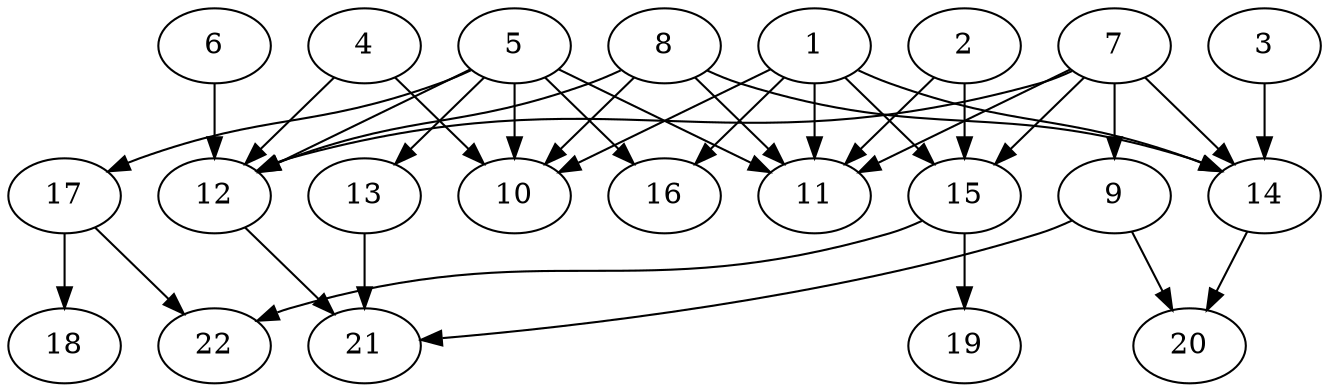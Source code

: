 // DAG (tier=2-normal, mode=data, n=22, ccr=0.444, fat=0.672, density=0.567, regular=0.596, jump=0.153, mindata=2097152, maxdata=16777216)
// DAG automatically generated by daggen at Sun Aug 24 16:33:34 2025
// /home/ermia/Project/Environments/daggen/bin/daggen --dot --ccr 0.444 --fat 0.672 --regular 0.596 --density 0.567 --jump 0.153 --mindata 2097152 --maxdata 16777216 -n 22 
digraph G {
  1 [size="507784550230895099904", alpha="0.03", expect_size="253892275115447549952"]
  1 -> 10 [size ="509185829634048"]
  1 -> 11 [size ="509185829634048"]
  1 -> 14 [size ="509185829634048"]
  1 -> 15 [size ="509185829634048"]
  1 -> 16 [size ="509185829634048"]
  2 [size="2688241435096335872", alpha="0.15", expect_size="1344120717548167936"]
  2 -> 11 [size ="1208362238738432"]
  2 -> 15 [size ="1208362238738432"]
  3 [size="57726411326574688", alpha="0.10", expect_size="28863205663287344"]
  3 -> 14 [size ="1023157980889088"]
  4 [size="2405367023803553280", alpha="0.11", expect_size="1202683511901776640"]
  4 -> 10 [size ="905393542791168"]
  4 -> 12 [size ="905393542791168"]
  5 [size="74828662543705568", alpha="0.05", expect_size="37414331271852784"]
  5 -> 10 [size ="1343639716364288"]
  5 -> 11 [size ="1343639716364288"]
  5 -> 12 [size ="1343639716364288"]
  5 -> 13 [size ="1343639716364288"]
  5 -> 16 [size ="1343639716364288"]
  5 -> 17 [size ="1343639716364288"]
  6 [size="52558472676377536", alpha="0.02", expect_size="26279236338188768"]
  6 -> 12 [size ="1299002255474688"]
  7 [size="4556884832152059", alpha="0.02", expect_size="2278442416076029"]
  7 -> 9 [size ="166713215680512"]
  7 -> 11 [size ="166713215680512"]
  7 -> 12 [size ="166713215680512"]
  7 -> 14 [size ="166713215680512"]
  7 -> 15 [size ="166713215680512"]
  8 [size="87135406528677072", alpha="0.10", expect_size="43567703264338536"]
  8 -> 10 [size ="85470386061312"]
  8 -> 11 [size ="85470386061312"]
  8 -> 12 [size ="85470386061312"]
  8 -> 14 [size ="85470386061312"]
  9 [size="68876796355284480", alpha="0.14", expect_size="34438398177642240"]
  9 -> 20 [size ="45150843699200"]
  9 -> 21 [size ="45150843699200"]
  10 [size="6855423441048773", alpha="0.17", expect_size="3427711720524386"]
  11 [size="5678599139576788", alpha="0.18", expect_size="2839299569788394"]
  12 [size="43909880161561120", alpha="0.15", expect_size="21954940080780560"]
  12 -> 21 [size ="35805565288448"]
  13 [size="10981350375489212", alpha="0.19", expect_size="5490675187744606"]
  13 -> 21 [size ="239475036782592"]
  14 [size="11075320525235394", alpha="0.08", expect_size="5537660262617697"]
  14 -> 20 [size ="273790483300352"]
  15 [size="3849460536383111168000", alpha="0.00", expect_size="1924730268191555584000"]
  15 -> 19 [size ="1964972913459200"]
  15 -> 22 [size ="1964972913459200"]
  16 [size="20997786220870148", alpha="0.15", expect_size="10498893110435074"]
  17 [size="1487215398053532925952", alpha="0.17", expect_size="743607699026766462976"]
  17 -> 18 [size ="1042331595702272"]
  17 -> 22 [size ="1042331595702272"]
  18 [size="2580527910985318400", alpha="0.18", expect_size="1290263955492659200"]
  19 [size="3797210978544168", alpha="0.01", expect_size="1898605489272084"]
  20 [size="378648611380002816000", alpha="0.12", expect_size="189324305690001408000"]
  21 [size="110683736779322016", alpha="0.05", expect_size="55341868389661008"]
  22 [size="17107983929437262", alpha="0.06", expect_size="8553991964718631"]
}